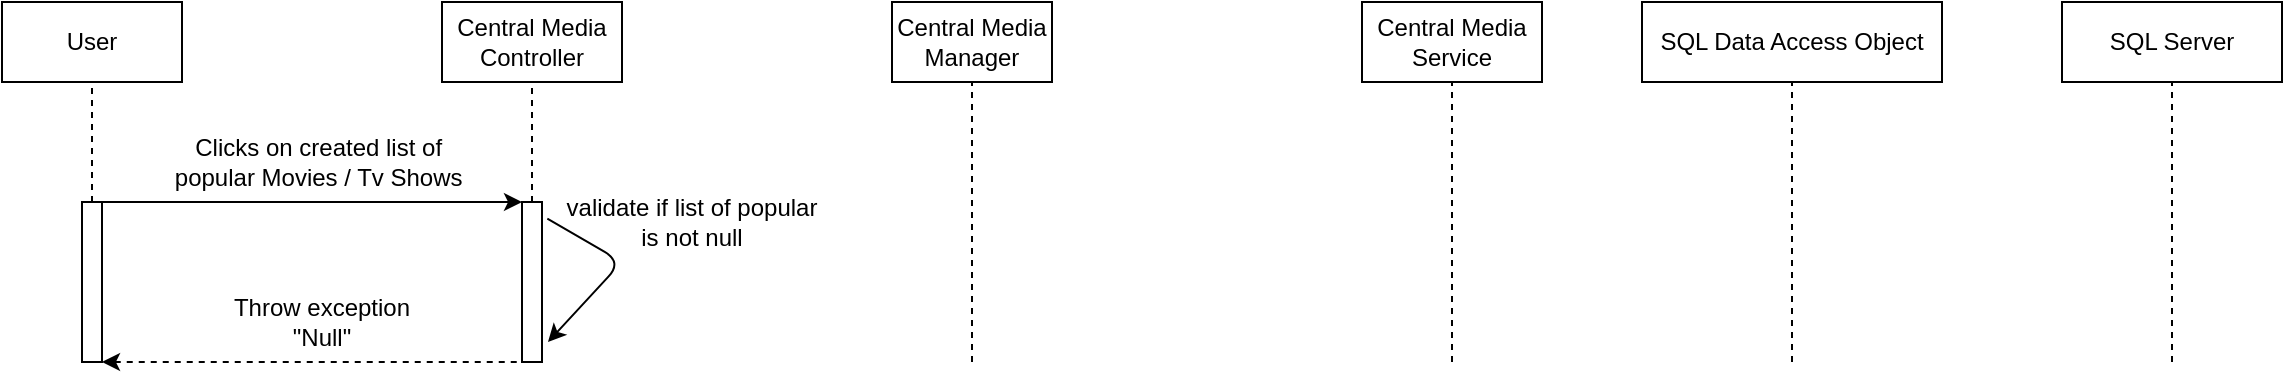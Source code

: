 <mxfile version="15.9.1" type="device"><diagram id="M9Y5wpXusY5Lu9Jm5cjT" name="Page-1"><mxGraphModel dx="1856" dy="685" grid="1" gridSize="10" guides="1" tooltips="1" connect="1" arrows="1" fold="1" page="1" pageScale="1" pageWidth="850" pageHeight="1100" math="0" shadow="0"><root><mxCell id="0"/><mxCell id="1" parent="0"/><mxCell id="ALeUBob36bCkL_cIcovF-1" value="Central Media&lt;br&gt;Controller" style="rounded=0;whiteSpace=wrap;html=1;" parent="1" vertex="1"><mxGeometry x="60" y="50" width="90" height="40" as="geometry"/></mxCell><mxCell id="ALeUBob36bCkL_cIcovF-2" value="Central Media&lt;br&gt;Manager" style="rounded=0;whiteSpace=wrap;html=1;" parent="1" vertex="1"><mxGeometry x="285" y="50" width="80" height="40" as="geometry"/></mxCell><mxCell id="ALeUBob36bCkL_cIcovF-3" value="Central Media Service" style="rounded=0;whiteSpace=wrap;html=1;" parent="1" vertex="1"><mxGeometry x="520" y="50" width="90" height="40" as="geometry"/></mxCell><mxCell id="ALeUBob36bCkL_cIcovF-4" value="SQL Data Access Object" style="rounded=0;whiteSpace=wrap;html=1;" parent="1" vertex="1"><mxGeometry x="660" y="50" width="150" height="40" as="geometry"/></mxCell><mxCell id="ALeUBob36bCkL_cIcovF-5" value="SQL Server" style="rounded=0;whiteSpace=wrap;html=1;" parent="1" vertex="1"><mxGeometry x="870" y="50" width="110" height="40" as="geometry"/></mxCell><mxCell id="ALeUBob36bCkL_cIcovF-6" value="" style="endArrow=none;dashed=1;html=1;entryX=0.5;entryY=1;entryDx=0;entryDy=0;" parent="1" target="ALeUBob36bCkL_cIcovF-1" edge="1"><mxGeometry width="50" height="50" relative="1" as="geometry"><mxPoint x="105" y="150" as="sourcePoint"/><mxPoint x="140" y="140" as="targetPoint"/></mxGeometry></mxCell><mxCell id="ALeUBob36bCkL_cIcovF-12" value="" style="rounded=0;whiteSpace=wrap;html=1;" parent="1" vertex="1"><mxGeometry x="100" y="150" width="10" height="80" as="geometry"/></mxCell><mxCell id="ALeUBob36bCkL_cIcovF-13" value="" style="endArrow=classic;html=1;entryX=0;entryY=0;entryDx=0;entryDy=0;exitX=1;exitY=0;exitDx=0;exitDy=0;" parent="1" source="XBx1PbgZ33DRrRzCWpz4-3" target="ALeUBob36bCkL_cIcovF-12" edge="1"><mxGeometry width="50" height="50" relative="1" as="geometry"><mxPoint x="-50" y="150" as="sourcePoint"/><mxPoint x="60" y="150" as="targetPoint"/></mxGeometry></mxCell><mxCell id="ALeUBob36bCkL_cIcovF-16" value="" style="endArrow=classic;html=1;exitX=1.267;exitY=0.104;exitDx=0;exitDy=0;exitPerimeter=0;" parent="1" source="ALeUBob36bCkL_cIcovF-12" edge="1"><mxGeometry width="50" height="50" relative="1" as="geometry"><mxPoint x="150" y="190" as="sourcePoint"/><mxPoint x="113" y="220" as="targetPoint"/><Array as="points"><mxPoint x="150" y="180"/></Array></mxGeometry></mxCell><mxCell id="ALeUBob36bCkL_cIcovF-17" value="validate if list of popular is not null" style="text;html=1;strokeColor=none;fillColor=none;align=center;verticalAlign=middle;whiteSpace=wrap;rounded=0;" parent="1" vertex="1"><mxGeometry x="120" y="150" width="130" height="20" as="geometry"/></mxCell><mxCell id="ALeUBob36bCkL_cIcovF-18" value="" style="endArrow=none;dashed=1;html=1;entryX=0;entryY=1;entryDx=0;entryDy=0;startArrow=classic;startFill=1;exitX=1;exitY=1;exitDx=0;exitDy=0;" parent="1" source="XBx1PbgZ33DRrRzCWpz4-3" target="ALeUBob36bCkL_cIcovF-12" edge="1"><mxGeometry width="50" height="50" relative="1" as="geometry"><mxPoint x="-40" y="230" as="sourcePoint"/><mxPoint x="40" y="220" as="targetPoint"/></mxGeometry></mxCell><mxCell id="ALeUBob36bCkL_cIcovF-19" value="Throw exception&lt;br&gt;&quot;Null&quot;" style="text;html=1;strokeColor=none;fillColor=none;align=center;verticalAlign=middle;whiteSpace=wrap;rounded=0;" parent="1" vertex="1"><mxGeometry x="-65" y="200" width="130" height="20" as="geometry"/></mxCell><mxCell id="ALeUBob36bCkL_cIcovF-20" value="" style="endArrow=none;dashed=1;html=1;entryX=0.5;entryY=1;entryDx=0;entryDy=0;" parent="1" target="ALeUBob36bCkL_cIcovF-2" edge="1"><mxGeometry width="50" height="50" relative="1" as="geometry"><mxPoint x="325" y="230" as="sourcePoint"/><mxPoint x="400" y="170" as="targetPoint"/></mxGeometry></mxCell><mxCell id="ALeUBob36bCkL_cIcovF-21" value="" style="endArrow=none;dashed=1;html=1;entryX=0.5;entryY=1;entryDx=0;entryDy=0;" parent="1" target="ALeUBob36bCkL_cIcovF-3" edge="1"><mxGeometry width="50" height="50" relative="1" as="geometry"><mxPoint x="565" y="230" as="sourcePoint"/><mxPoint x="600" y="150" as="targetPoint"/></mxGeometry></mxCell><mxCell id="ALeUBob36bCkL_cIcovF-22" value="" style="endArrow=none;dashed=1;html=1;entryX=0.5;entryY=1;entryDx=0;entryDy=0;" parent="1" target="ALeUBob36bCkL_cIcovF-4" edge="1"><mxGeometry width="50" height="50" relative="1" as="geometry"><mxPoint x="735" y="230" as="sourcePoint"/><mxPoint x="790" y="150" as="targetPoint"/></mxGeometry></mxCell><mxCell id="ALeUBob36bCkL_cIcovF-23" value="" style="endArrow=none;dashed=1;html=1;entryX=0.5;entryY=1;entryDx=0;entryDy=0;" parent="1" target="ALeUBob36bCkL_cIcovF-5" edge="1"><mxGeometry width="50" height="50" relative="1" as="geometry"><mxPoint x="925" y="230" as="sourcePoint"/><mxPoint x="970" y="170" as="targetPoint"/></mxGeometry></mxCell><mxCell id="XBx1PbgZ33DRrRzCWpz4-1" value="User" style="rounded=0;whiteSpace=wrap;html=1;" parent="1" vertex="1"><mxGeometry x="-160" y="50" width="90" height="40" as="geometry"/></mxCell><mxCell id="XBx1PbgZ33DRrRzCWpz4-2" value="" style="endArrow=none;dashed=1;html=1;rounded=0;entryX=0.5;entryY=1;entryDx=0;entryDy=0;" parent="1" target="XBx1PbgZ33DRrRzCWpz4-1" edge="1"><mxGeometry width="50" height="50" relative="1" as="geometry"><mxPoint x="-115" y="150" as="sourcePoint"/><mxPoint x="-70" y="140" as="targetPoint"/></mxGeometry></mxCell><mxCell id="XBx1PbgZ33DRrRzCWpz4-3" value="" style="rounded=0;whiteSpace=wrap;html=1;" parent="1" vertex="1"><mxGeometry x="-120" y="150" width="10" height="80" as="geometry"/></mxCell><mxCell id="XBx1PbgZ33DRrRzCWpz4-9" value="Clicks on created list of&amp;nbsp; &lt;br&gt;popular Movies / Tv Shows&amp;nbsp;" style="text;html=1;strokeColor=none;fillColor=none;align=center;verticalAlign=middle;whiteSpace=wrap;rounded=0;" parent="1" vertex="1"><mxGeometry x="-90" y="100" width="180" height="60" as="geometry"/></mxCell></root></mxGraphModel></diagram></mxfile>